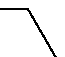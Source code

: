 \documentclass{standalone}
\usepackage{luamplib}
\begin{document}
\begin{mplibcode}
beginfig(1);
    draw for i=0 upto 5: 20 dir 60i -- endfor cycle;
endfig;
\end{mplibcode}
\end{document}
